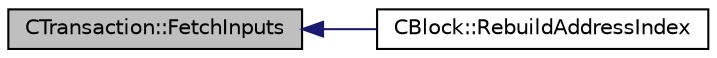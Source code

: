 digraph "CTransaction::FetchInputs"
{
  edge [fontname="Helvetica",fontsize="10",labelfontname="Helvetica",labelfontsize="10"];
  node [fontname="Helvetica",fontsize="10",shape=record];
  rankdir="LR";
  Node36 [label="CTransaction::FetchInputs",height=0.2,width=0.4,color="black", fillcolor="grey75", style="filled", fontcolor="black"];
  Node36 -> Node37 [dir="back",color="midnightblue",fontsize="10",style="solid",fontname="Helvetica"];
  Node37 [label="CBlock::RebuildAddressIndex",height=0.2,width=0.4,color="black", fillcolor="white", style="filled",URL="$class_c_block.html#aea2c77ad84cd7909720f75a0c3f7ddc2"];
}
